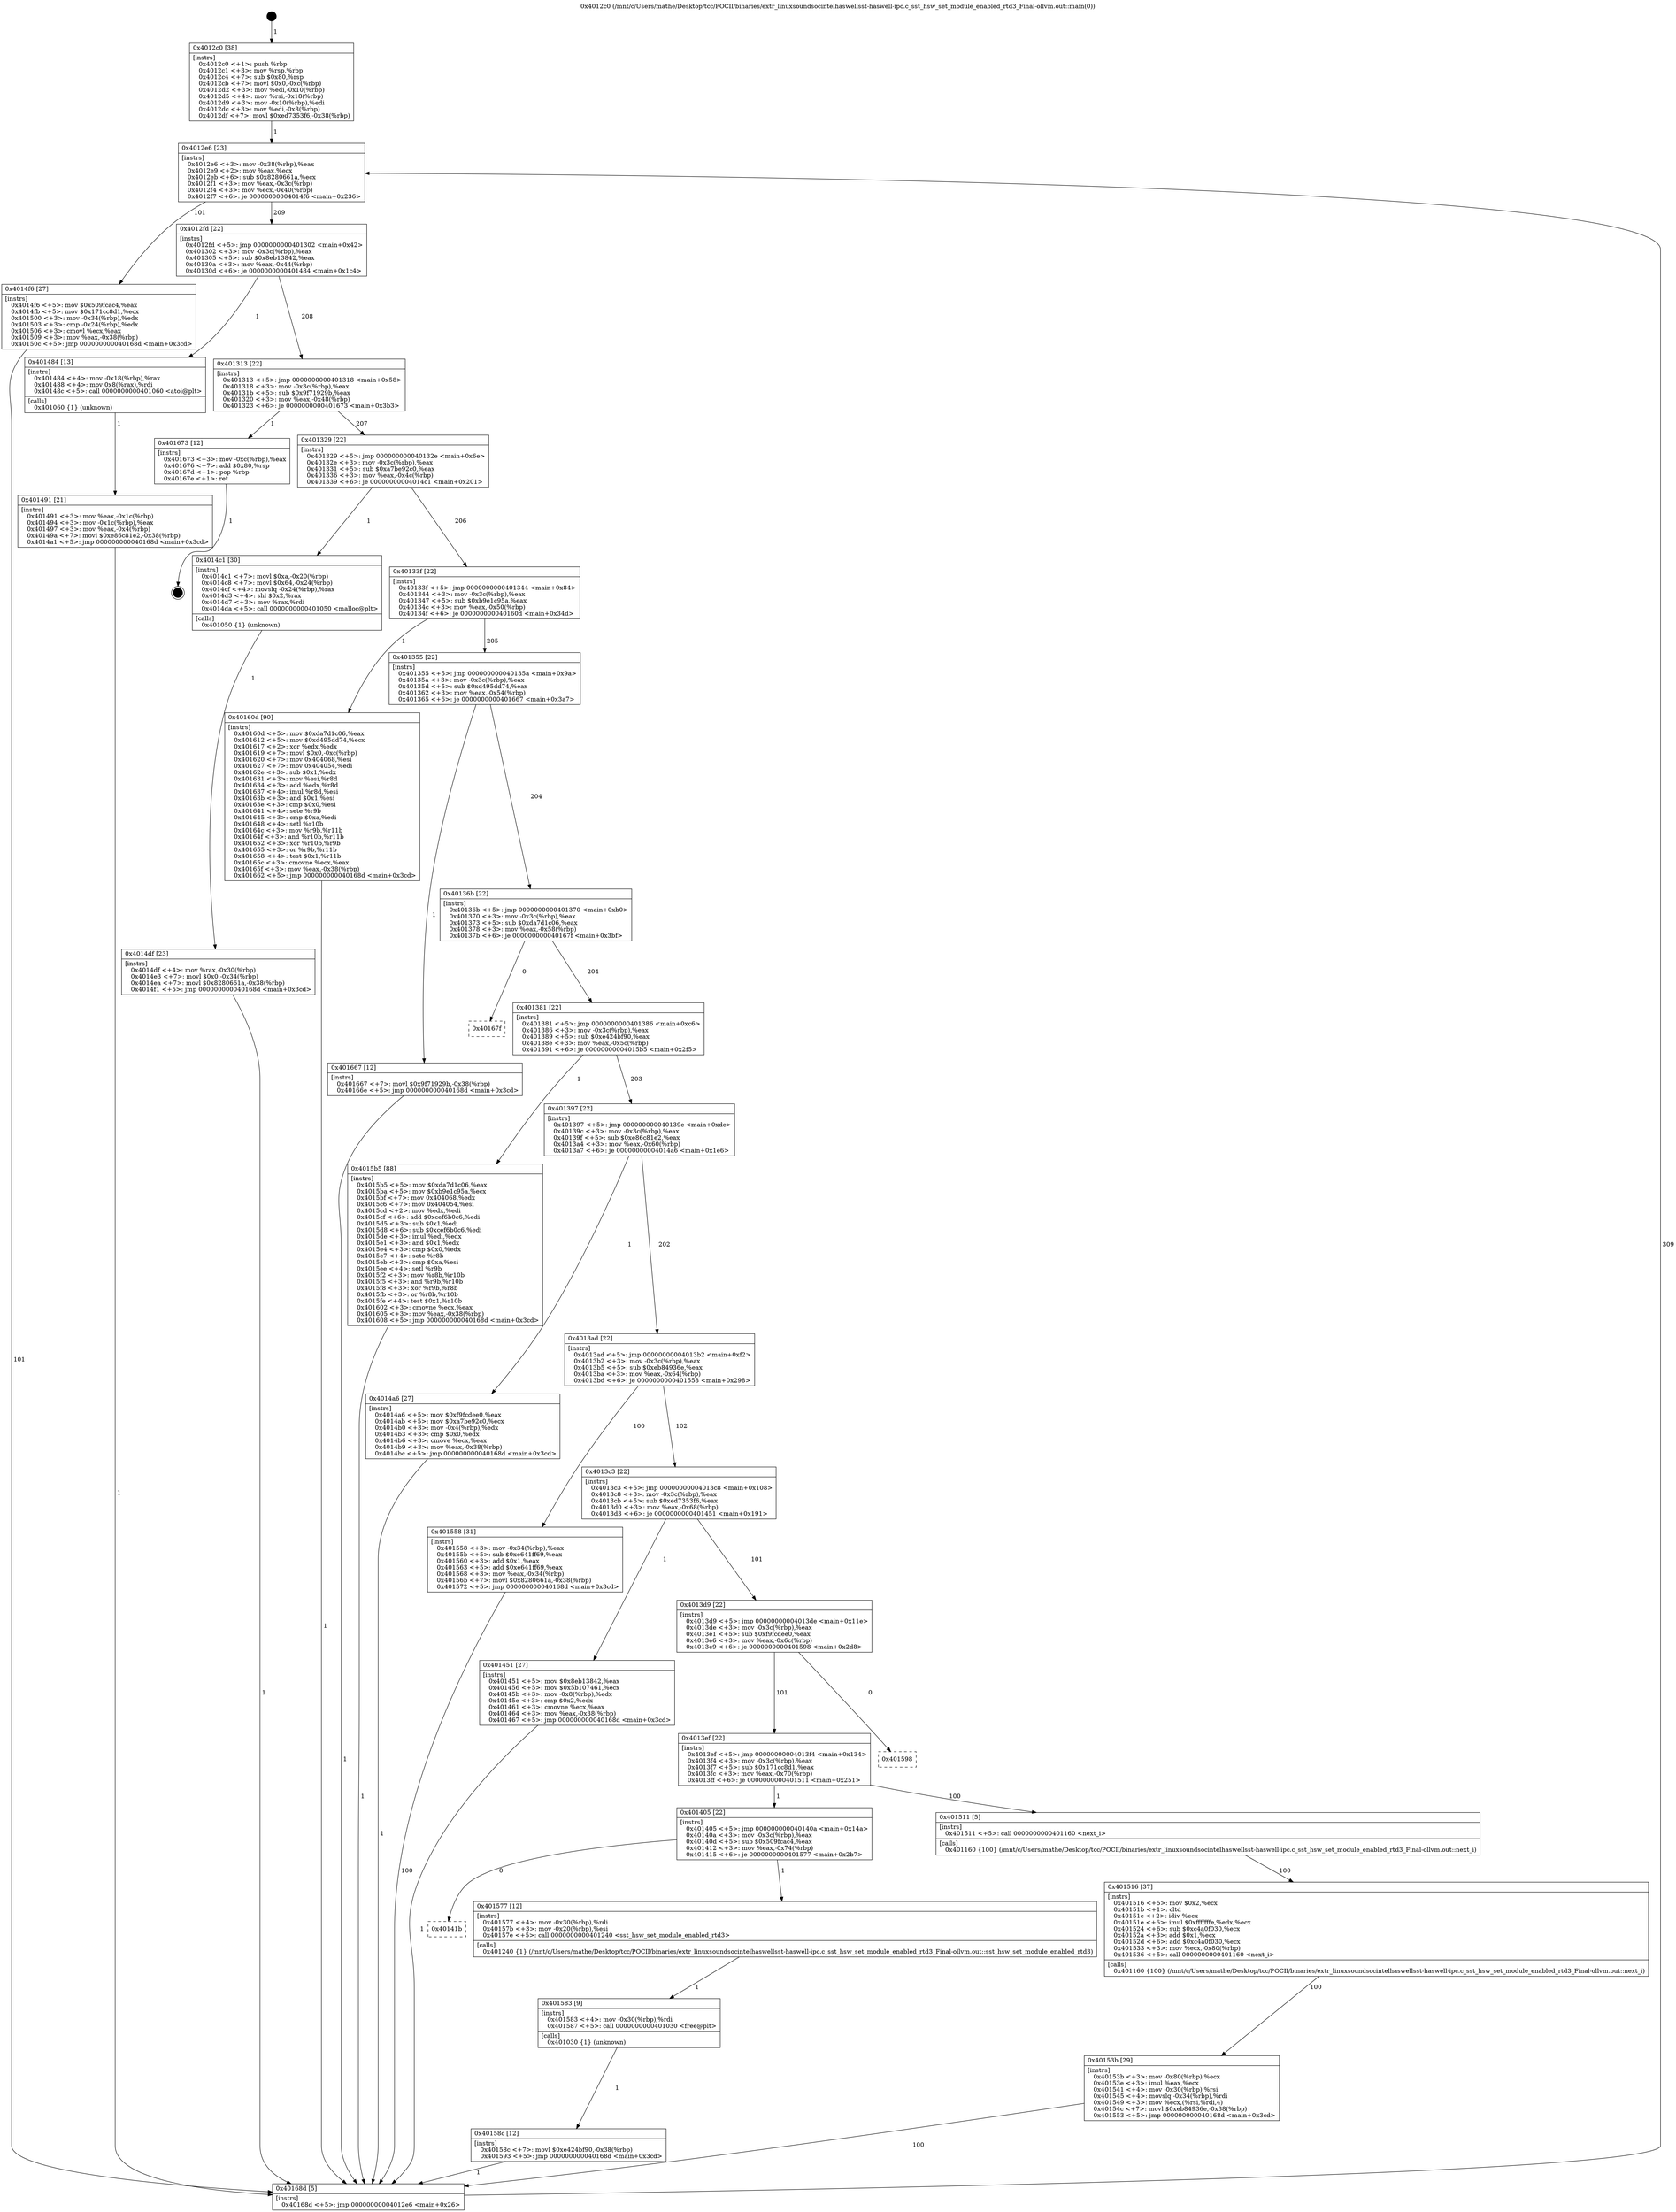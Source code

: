 digraph "0x4012c0" {
  label = "0x4012c0 (/mnt/c/Users/mathe/Desktop/tcc/POCII/binaries/extr_linuxsoundsocintelhaswellsst-haswell-ipc.c_sst_hsw_set_module_enabled_rtd3_Final-ollvm.out::main(0))"
  labelloc = "t"
  node[shape=record]

  Entry [label="",width=0.3,height=0.3,shape=circle,fillcolor=black,style=filled]
  "0x4012e6" [label="{
     0x4012e6 [23]\l
     | [instrs]\l
     &nbsp;&nbsp;0x4012e6 \<+3\>: mov -0x38(%rbp),%eax\l
     &nbsp;&nbsp;0x4012e9 \<+2\>: mov %eax,%ecx\l
     &nbsp;&nbsp;0x4012eb \<+6\>: sub $0x8280661a,%ecx\l
     &nbsp;&nbsp;0x4012f1 \<+3\>: mov %eax,-0x3c(%rbp)\l
     &nbsp;&nbsp;0x4012f4 \<+3\>: mov %ecx,-0x40(%rbp)\l
     &nbsp;&nbsp;0x4012f7 \<+6\>: je 00000000004014f6 \<main+0x236\>\l
  }"]
  "0x4014f6" [label="{
     0x4014f6 [27]\l
     | [instrs]\l
     &nbsp;&nbsp;0x4014f6 \<+5\>: mov $0x509fcac4,%eax\l
     &nbsp;&nbsp;0x4014fb \<+5\>: mov $0x171cc8d1,%ecx\l
     &nbsp;&nbsp;0x401500 \<+3\>: mov -0x34(%rbp),%edx\l
     &nbsp;&nbsp;0x401503 \<+3\>: cmp -0x24(%rbp),%edx\l
     &nbsp;&nbsp;0x401506 \<+3\>: cmovl %ecx,%eax\l
     &nbsp;&nbsp;0x401509 \<+3\>: mov %eax,-0x38(%rbp)\l
     &nbsp;&nbsp;0x40150c \<+5\>: jmp 000000000040168d \<main+0x3cd\>\l
  }"]
  "0x4012fd" [label="{
     0x4012fd [22]\l
     | [instrs]\l
     &nbsp;&nbsp;0x4012fd \<+5\>: jmp 0000000000401302 \<main+0x42\>\l
     &nbsp;&nbsp;0x401302 \<+3\>: mov -0x3c(%rbp),%eax\l
     &nbsp;&nbsp;0x401305 \<+5\>: sub $0x8eb13842,%eax\l
     &nbsp;&nbsp;0x40130a \<+3\>: mov %eax,-0x44(%rbp)\l
     &nbsp;&nbsp;0x40130d \<+6\>: je 0000000000401484 \<main+0x1c4\>\l
  }"]
  Exit [label="",width=0.3,height=0.3,shape=circle,fillcolor=black,style=filled,peripheries=2]
  "0x401484" [label="{
     0x401484 [13]\l
     | [instrs]\l
     &nbsp;&nbsp;0x401484 \<+4\>: mov -0x18(%rbp),%rax\l
     &nbsp;&nbsp;0x401488 \<+4\>: mov 0x8(%rax),%rdi\l
     &nbsp;&nbsp;0x40148c \<+5\>: call 0000000000401060 \<atoi@plt\>\l
     | [calls]\l
     &nbsp;&nbsp;0x401060 \{1\} (unknown)\l
  }"]
  "0x401313" [label="{
     0x401313 [22]\l
     | [instrs]\l
     &nbsp;&nbsp;0x401313 \<+5\>: jmp 0000000000401318 \<main+0x58\>\l
     &nbsp;&nbsp;0x401318 \<+3\>: mov -0x3c(%rbp),%eax\l
     &nbsp;&nbsp;0x40131b \<+5\>: sub $0x9f71929b,%eax\l
     &nbsp;&nbsp;0x401320 \<+3\>: mov %eax,-0x48(%rbp)\l
     &nbsp;&nbsp;0x401323 \<+6\>: je 0000000000401673 \<main+0x3b3\>\l
  }"]
  "0x40158c" [label="{
     0x40158c [12]\l
     | [instrs]\l
     &nbsp;&nbsp;0x40158c \<+7\>: movl $0xe424bf90,-0x38(%rbp)\l
     &nbsp;&nbsp;0x401593 \<+5\>: jmp 000000000040168d \<main+0x3cd\>\l
  }"]
  "0x401673" [label="{
     0x401673 [12]\l
     | [instrs]\l
     &nbsp;&nbsp;0x401673 \<+3\>: mov -0xc(%rbp),%eax\l
     &nbsp;&nbsp;0x401676 \<+7\>: add $0x80,%rsp\l
     &nbsp;&nbsp;0x40167d \<+1\>: pop %rbp\l
     &nbsp;&nbsp;0x40167e \<+1\>: ret\l
  }"]
  "0x401329" [label="{
     0x401329 [22]\l
     | [instrs]\l
     &nbsp;&nbsp;0x401329 \<+5\>: jmp 000000000040132e \<main+0x6e\>\l
     &nbsp;&nbsp;0x40132e \<+3\>: mov -0x3c(%rbp),%eax\l
     &nbsp;&nbsp;0x401331 \<+5\>: sub $0xa7be92c0,%eax\l
     &nbsp;&nbsp;0x401336 \<+3\>: mov %eax,-0x4c(%rbp)\l
     &nbsp;&nbsp;0x401339 \<+6\>: je 00000000004014c1 \<main+0x201\>\l
  }"]
  "0x401583" [label="{
     0x401583 [9]\l
     | [instrs]\l
     &nbsp;&nbsp;0x401583 \<+4\>: mov -0x30(%rbp),%rdi\l
     &nbsp;&nbsp;0x401587 \<+5\>: call 0000000000401030 \<free@plt\>\l
     | [calls]\l
     &nbsp;&nbsp;0x401030 \{1\} (unknown)\l
  }"]
  "0x4014c1" [label="{
     0x4014c1 [30]\l
     | [instrs]\l
     &nbsp;&nbsp;0x4014c1 \<+7\>: movl $0xa,-0x20(%rbp)\l
     &nbsp;&nbsp;0x4014c8 \<+7\>: movl $0x64,-0x24(%rbp)\l
     &nbsp;&nbsp;0x4014cf \<+4\>: movslq -0x24(%rbp),%rax\l
     &nbsp;&nbsp;0x4014d3 \<+4\>: shl $0x2,%rax\l
     &nbsp;&nbsp;0x4014d7 \<+3\>: mov %rax,%rdi\l
     &nbsp;&nbsp;0x4014da \<+5\>: call 0000000000401050 \<malloc@plt\>\l
     | [calls]\l
     &nbsp;&nbsp;0x401050 \{1\} (unknown)\l
  }"]
  "0x40133f" [label="{
     0x40133f [22]\l
     | [instrs]\l
     &nbsp;&nbsp;0x40133f \<+5\>: jmp 0000000000401344 \<main+0x84\>\l
     &nbsp;&nbsp;0x401344 \<+3\>: mov -0x3c(%rbp),%eax\l
     &nbsp;&nbsp;0x401347 \<+5\>: sub $0xb9e1c95a,%eax\l
     &nbsp;&nbsp;0x40134c \<+3\>: mov %eax,-0x50(%rbp)\l
     &nbsp;&nbsp;0x40134f \<+6\>: je 000000000040160d \<main+0x34d\>\l
  }"]
  "0x40141b" [label="{
     0x40141b\l
  }", style=dashed]
  "0x40160d" [label="{
     0x40160d [90]\l
     | [instrs]\l
     &nbsp;&nbsp;0x40160d \<+5\>: mov $0xda7d1c06,%eax\l
     &nbsp;&nbsp;0x401612 \<+5\>: mov $0xd495dd74,%ecx\l
     &nbsp;&nbsp;0x401617 \<+2\>: xor %edx,%edx\l
     &nbsp;&nbsp;0x401619 \<+7\>: movl $0x0,-0xc(%rbp)\l
     &nbsp;&nbsp;0x401620 \<+7\>: mov 0x404068,%esi\l
     &nbsp;&nbsp;0x401627 \<+7\>: mov 0x404054,%edi\l
     &nbsp;&nbsp;0x40162e \<+3\>: sub $0x1,%edx\l
     &nbsp;&nbsp;0x401631 \<+3\>: mov %esi,%r8d\l
     &nbsp;&nbsp;0x401634 \<+3\>: add %edx,%r8d\l
     &nbsp;&nbsp;0x401637 \<+4\>: imul %r8d,%esi\l
     &nbsp;&nbsp;0x40163b \<+3\>: and $0x1,%esi\l
     &nbsp;&nbsp;0x40163e \<+3\>: cmp $0x0,%esi\l
     &nbsp;&nbsp;0x401641 \<+4\>: sete %r9b\l
     &nbsp;&nbsp;0x401645 \<+3\>: cmp $0xa,%edi\l
     &nbsp;&nbsp;0x401648 \<+4\>: setl %r10b\l
     &nbsp;&nbsp;0x40164c \<+3\>: mov %r9b,%r11b\l
     &nbsp;&nbsp;0x40164f \<+3\>: and %r10b,%r11b\l
     &nbsp;&nbsp;0x401652 \<+3\>: xor %r10b,%r9b\l
     &nbsp;&nbsp;0x401655 \<+3\>: or %r9b,%r11b\l
     &nbsp;&nbsp;0x401658 \<+4\>: test $0x1,%r11b\l
     &nbsp;&nbsp;0x40165c \<+3\>: cmovne %ecx,%eax\l
     &nbsp;&nbsp;0x40165f \<+3\>: mov %eax,-0x38(%rbp)\l
     &nbsp;&nbsp;0x401662 \<+5\>: jmp 000000000040168d \<main+0x3cd\>\l
  }"]
  "0x401355" [label="{
     0x401355 [22]\l
     | [instrs]\l
     &nbsp;&nbsp;0x401355 \<+5\>: jmp 000000000040135a \<main+0x9a\>\l
     &nbsp;&nbsp;0x40135a \<+3\>: mov -0x3c(%rbp),%eax\l
     &nbsp;&nbsp;0x40135d \<+5\>: sub $0xd495dd74,%eax\l
     &nbsp;&nbsp;0x401362 \<+3\>: mov %eax,-0x54(%rbp)\l
     &nbsp;&nbsp;0x401365 \<+6\>: je 0000000000401667 \<main+0x3a7\>\l
  }"]
  "0x401577" [label="{
     0x401577 [12]\l
     | [instrs]\l
     &nbsp;&nbsp;0x401577 \<+4\>: mov -0x30(%rbp),%rdi\l
     &nbsp;&nbsp;0x40157b \<+3\>: mov -0x20(%rbp),%esi\l
     &nbsp;&nbsp;0x40157e \<+5\>: call 0000000000401240 \<sst_hsw_set_module_enabled_rtd3\>\l
     | [calls]\l
     &nbsp;&nbsp;0x401240 \{1\} (/mnt/c/Users/mathe/Desktop/tcc/POCII/binaries/extr_linuxsoundsocintelhaswellsst-haswell-ipc.c_sst_hsw_set_module_enabled_rtd3_Final-ollvm.out::sst_hsw_set_module_enabled_rtd3)\l
  }"]
  "0x401667" [label="{
     0x401667 [12]\l
     | [instrs]\l
     &nbsp;&nbsp;0x401667 \<+7\>: movl $0x9f71929b,-0x38(%rbp)\l
     &nbsp;&nbsp;0x40166e \<+5\>: jmp 000000000040168d \<main+0x3cd\>\l
  }"]
  "0x40136b" [label="{
     0x40136b [22]\l
     | [instrs]\l
     &nbsp;&nbsp;0x40136b \<+5\>: jmp 0000000000401370 \<main+0xb0\>\l
     &nbsp;&nbsp;0x401370 \<+3\>: mov -0x3c(%rbp),%eax\l
     &nbsp;&nbsp;0x401373 \<+5\>: sub $0xda7d1c06,%eax\l
     &nbsp;&nbsp;0x401378 \<+3\>: mov %eax,-0x58(%rbp)\l
     &nbsp;&nbsp;0x40137b \<+6\>: je 000000000040167f \<main+0x3bf\>\l
  }"]
  "0x40153b" [label="{
     0x40153b [29]\l
     | [instrs]\l
     &nbsp;&nbsp;0x40153b \<+3\>: mov -0x80(%rbp),%ecx\l
     &nbsp;&nbsp;0x40153e \<+3\>: imul %eax,%ecx\l
     &nbsp;&nbsp;0x401541 \<+4\>: mov -0x30(%rbp),%rsi\l
     &nbsp;&nbsp;0x401545 \<+4\>: movslq -0x34(%rbp),%rdi\l
     &nbsp;&nbsp;0x401549 \<+3\>: mov %ecx,(%rsi,%rdi,4)\l
     &nbsp;&nbsp;0x40154c \<+7\>: movl $0xeb84936e,-0x38(%rbp)\l
     &nbsp;&nbsp;0x401553 \<+5\>: jmp 000000000040168d \<main+0x3cd\>\l
  }"]
  "0x40167f" [label="{
     0x40167f\l
  }", style=dashed]
  "0x401381" [label="{
     0x401381 [22]\l
     | [instrs]\l
     &nbsp;&nbsp;0x401381 \<+5\>: jmp 0000000000401386 \<main+0xc6\>\l
     &nbsp;&nbsp;0x401386 \<+3\>: mov -0x3c(%rbp),%eax\l
     &nbsp;&nbsp;0x401389 \<+5\>: sub $0xe424bf90,%eax\l
     &nbsp;&nbsp;0x40138e \<+3\>: mov %eax,-0x5c(%rbp)\l
     &nbsp;&nbsp;0x401391 \<+6\>: je 00000000004015b5 \<main+0x2f5\>\l
  }"]
  "0x401516" [label="{
     0x401516 [37]\l
     | [instrs]\l
     &nbsp;&nbsp;0x401516 \<+5\>: mov $0x2,%ecx\l
     &nbsp;&nbsp;0x40151b \<+1\>: cltd\l
     &nbsp;&nbsp;0x40151c \<+2\>: idiv %ecx\l
     &nbsp;&nbsp;0x40151e \<+6\>: imul $0xfffffffe,%edx,%ecx\l
     &nbsp;&nbsp;0x401524 \<+6\>: sub $0xc4a0f030,%ecx\l
     &nbsp;&nbsp;0x40152a \<+3\>: add $0x1,%ecx\l
     &nbsp;&nbsp;0x40152d \<+6\>: add $0xc4a0f030,%ecx\l
     &nbsp;&nbsp;0x401533 \<+3\>: mov %ecx,-0x80(%rbp)\l
     &nbsp;&nbsp;0x401536 \<+5\>: call 0000000000401160 \<next_i\>\l
     | [calls]\l
     &nbsp;&nbsp;0x401160 \{100\} (/mnt/c/Users/mathe/Desktop/tcc/POCII/binaries/extr_linuxsoundsocintelhaswellsst-haswell-ipc.c_sst_hsw_set_module_enabled_rtd3_Final-ollvm.out::next_i)\l
  }"]
  "0x4015b5" [label="{
     0x4015b5 [88]\l
     | [instrs]\l
     &nbsp;&nbsp;0x4015b5 \<+5\>: mov $0xda7d1c06,%eax\l
     &nbsp;&nbsp;0x4015ba \<+5\>: mov $0xb9e1c95a,%ecx\l
     &nbsp;&nbsp;0x4015bf \<+7\>: mov 0x404068,%edx\l
     &nbsp;&nbsp;0x4015c6 \<+7\>: mov 0x404054,%esi\l
     &nbsp;&nbsp;0x4015cd \<+2\>: mov %edx,%edi\l
     &nbsp;&nbsp;0x4015cf \<+6\>: add $0xcef6b0c6,%edi\l
     &nbsp;&nbsp;0x4015d5 \<+3\>: sub $0x1,%edi\l
     &nbsp;&nbsp;0x4015d8 \<+6\>: sub $0xcef6b0c6,%edi\l
     &nbsp;&nbsp;0x4015de \<+3\>: imul %edi,%edx\l
     &nbsp;&nbsp;0x4015e1 \<+3\>: and $0x1,%edx\l
     &nbsp;&nbsp;0x4015e4 \<+3\>: cmp $0x0,%edx\l
     &nbsp;&nbsp;0x4015e7 \<+4\>: sete %r8b\l
     &nbsp;&nbsp;0x4015eb \<+3\>: cmp $0xa,%esi\l
     &nbsp;&nbsp;0x4015ee \<+4\>: setl %r9b\l
     &nbsp;&nbsp;0x4015f2 \<+3\>: mov %r8b,%r10b\l
     &nbsp;&nbsp;0x4015f5 \<+3\>: and %r9b,%r10b\l
     &nbsp;&nbsp;0x4015f8 \<+3\>: xor %r9b,%r8b\l
     &nbsp;&nbsp;0x4015fb \<+3\>: or %r8b,%r10b\l
     &nbsp;&nbsp;0x4015fe \<+4\>: test $0x1,%r10b\l
     &nbsp;&nbsp;0x401602 \<+3\>: cmovne %ecx,%eax\l
     &nbsp;&nbsp;0x401605 \<+3\>: mov %eax,-0x38(%rbp)\l
     &nbsp;&nbsp;0x401608 \<+5\>: jmp 000000000040168d \<main+0x3cd\>\l
  }"]
  "0x401397" [label="{
     0x401397 [22]\l
     | [instrs]\l
     &nbsp;&nbsp;0x401397 \<+5\>: jmp 000000000040139c \<main+0xdc\>\l
     &nbsp;&nbsp;0x40139c \<+3\>: mov -0x3c(%rbp),%eax\l
     &nbsp;&nbsp;0x40139f \<+5\>: sub $0xe86c81e2,%eax\l
     &nbsp;&nbsp;0x4013a4 \<+3\>: mov %eax,-0x60(%rbp)\l
     &nbsp;&nbsp;0x4013a7 \<+6\>: je 00000000004014a6 \<main+0x1e6\>\l
  }"]
  "0x401405" [label="{
     0x401405 [22]\l
     | [instrs]\l
     &nbsp;&nbsp;0x401405 \<+5\>: jmp 000000000040140a \<main+0x14a\>\l
     &nbsp;&nbsp;0x40140a \<+3\>: mov -0x3c(%rbp),%eax\l
     &nbsp;&nbsp;0x40140d \<+5\>: sub $0x509fcac4,%eax\l
     &nbsp;&nbsp;0x401412 \<+3\>: mov %eax,-0x74(%rbp)\l
     &nbsp;&nbsp;0x401415 \<+6\>: je 0000000000401577 \<main+0x2b7\>\l
  }"]
  "0x4014a6" [label="{
     0x4014a6 [27]\l
     | [instrs]\l
     &nbsp;&nbsp;0x4014a6 \<+5\>: mov $0xf9fcdee0,%eax\l
     &nbsp;&nbsp;0x4014ab \<+5\>: mov $0xa7be92c0,%ecx\l
     &nbsp;&nbsp;0x4014b0 \<+3\>: mov -0x4(%rbp),%edx\l
     &nbsp;&nbsp;0x4014b3 \<+3\>: cmp $0x0,%edx\l
     &nbsp;&nbsp;0x4014b6 \<+3\>: cmove %ecx,%eax\l
     &nbsp;&nbsp;0x4014b9 \<+3\>: mov %eax,-0x38(%rbp)\l
     &nbsp;&nbsp;0x4014bc \<+5\>: jmp 000000000040168d \<main+0x3cd\>\l
  }"]
  "0x4013ad" [label="{
     0x4013ad [22]\l
     | [instrs]\l
     &nbsp;&nbsp;0x4013ad \<+5\>: jmp 00000000004013b2 \<main+0xf2\>\l
     &nbsp;&nbsp;0x4013b2 \<+3\>: mov -0x3c(%rbp),%eax\l
     &nbsp;&nbsp;0x4013b5 \<+5\>: sub $0xeb84936e,%eax\l
     &nbsp;&nbsp;0x4013ba \<+3\>: mov %eax,-0x64(%rbp)\l
     &nbsp;&nbsp;0x4013bd \<+6\>: je 0000000000401558 \<main+0x298\>\l
  }"]
  "0x401511" [label="{
     0x401511 [5]\l
     | [instrs]\l
     &nbsp;&nbsp;0x401511 \<+5\>: call 0000000000401160 \<next_i\>\l
     | [calls]\l
     &nbsp;&nbsp;0x401160 \{100\} (/mnt/c/Users/mathe/Desktop/tcc/POCII/binaries/extr_linuxsoundsocintelhaswellsst-haswell-ipc.c_sst_hsw_set_module_enabled_rtd3_Final-ollvm.out::next_i)\l
  }"]
  "0x401558" [label="{
     0x401558 [31]\l
     | [instrs]\l
     &nbsp;&nbsp;0x401558 \<+3\>: mov -0x34(%rbp),%eax\l
     &nbsp;&nbsp;0x40155b \<+5\>: sub $0xe641ff69,%eax\l
     &nbsp;&nbsp;0x401560 \<+3\>: add $0x1,%eax\l
     &nbsp;&nbsp;0x401563 \<+5\>: add $0xe641ff69,%eax\l
     &nbsp;&nbsp;0x401568 \<+3\>: mov %eax,-0x34(%rbp)\l
     &nbsp;&nbsp;0x40156b \<+7\>: movl $0x8280661a,-0x38(%rbp)\l
     &nbsp;&nbsp;0x401572 \<+5\>: jmp 000000000040168d \<main+0x3cd\>\l
  }"]
  "0x4013c3" [label="{
     0x4013c3 [22]\l
     | [instrs]\l
     &nbsp;&nbsp;0x4013c3 \<+5\>: jmp 00000000004013c8 \<main+0x108\>\l
     &nbsp;&nbsp;0x4013c8 \<+3\>: mov -0x3c(%rbp),%eax\l
     &nbsp;&nbsp;0x4013cb \<+5\>: sub $0xed7353f6,%eax\l
     &nbsp;&nbsp;0x4013d0 \<+3\>: mov %eax,-0x68(%rbp)\l
     &nbsp;&nbsp;0x4013d3 \<+6\>: je 0000000000401451 \<main+0x191\>\l
  }"]
  "0x4013ef" [label="{
     0x4013ef [22]\l
     | [instrs]\l
     &nbsp;&nbsp;0x4013ef \<+5\>: jmp 00000000004013f4 \<main+0x134\>\l
     &nbsp;&nbsp;0x4013f4 \<+3\>: mov -0x3c(%rbp),%eax\l
     &nbsp;&nbsp;0x4013f7 \<+5\>: sub $0x171cc8d1,%eax\l
     &nbsp;&nbsp;0x4013fc \<+3\>: mov %eax,-0x70(%rbp)\l
     &nbsp;&nbsp;0x4013ff \<+6\>: je 0000000000401511 \<main+0x251\>\l
  }"]
  "0x401451" [label="{
     0x401451 [27]\l
     | [instrs]\l
     &nbsp;&nbsp;0x401451 \<+5\>: mov $0x8eb13842,%eax\l
     &nbsp;&nbsp;0x401456 \<+5\>: mov $0x5b107461,%ecx\l
     &nbsp;&nbsp;0x40145b \<+3\>: mov -0x8(%rbp),%edx\l
     &nbsp;&nbsp;0x40145e \<+3\>: cmp $0x2,%edx\l
     &nbsp;&nbsp;0x401461 \<+3\>: cmovne %ecx,%eax\l
     &nbsp;&nbsp;0x401464 \<+3\>: mov %eax,-0x38(%rbp)\l
     &nbsp;&nbsp;0x401467 \<+5\>: jmp 000000000040168d \<main+0x3cd\>\l
  }"]
  "0x4013d9" [label="{
     0x4013d9 [22]\l
     | [instrs]\l
     &nbsp;&nbsp;0x4013d9 \<+5\>: jmp 00000000004013de \<main+0x11e\>\l
     &nbsp;&nbsp;0x4013de \<+3\>: mov -0x3c(%rbp),%eax\l
     &nbsp;&nbsp;0x4013e1 \<+5\>: sub $0xf9fcdee0,%eax\l
     &nbsp;&nbsp;0x4013e6 \<+3\>: mov %eax,-0x6c(%rbp)\l
     &nbsp;&nbsp;0x4013e9 \<+6\>: je 0000000000401598 \<main+0x2d8\>\l
  }"]
  "0x40168d" [label="{
     0x40168d [5]\l
     | [instrs]\l
     &nbsp;&nbsp;0x40168d \<+5\>: jmp 00000000004012e6 \<main+0x26\>\l
  }"]
  "0x4012c0" [label="{
     0x4012c0 [38]\l
     | [instrs]\l
     &nbsp;&nbsp;0x4012c0 \<+1\>: push %rbp\l
     &nbsp;&nbsp;0x4012c1 \<+3\>: mov %rsp,%rbp\l
     &nbsp;&nbsp;0x4012c4 \<+7\>: sub $0x80,%rsp\l
     &nbsp;&nbsp;0x4012cb \<+7\>: movl $0x0,-0xc(%rbp)\l
     &nbsp;&nbsp;0x4012d2 \<+3\>: mov %edi,-0x10(%rbp)\l
     &nbsp;&nbsp;0x4012d5 \<+4\>: mov %rsi,-0x18(%rbp)\l
     &nbsp;&nbsp;0x4012d9 \<+3\>: mov -0x10(%rbp),%edi\l
     &nbsp;&nbsp;0x4012dc \<+3\>: mov %edi,-0x8(%rbp)\l
     &nbsp;&nbsp;0x4012df \<+7\>: movl $0xed7353f6,-0x38(%rbp)\l
  }"]
  "0x401491" [label="{
     0x401491 [21]\l
     | [instrs]\l
     &nbsp;&nbsp;0x401491 \<+3\>: mov %eax,-0x1c(%rbp)\l
     &nbsp;&nbsp;0x401494 \<+3\>: mov -0x1c(%rbp),%eax\l
     &nbsp;&nbsp;0x401497 \<+3\>: mov %eax,-0x4(%rbp)\l
     &nbsp;&nbsp;0x40149a \<+7\>: movl $0xe86c81e2,-0x38(%rbp)\l
     &nbsp;&nbsp;0x4014a1 \<+5\>: jmp 000000000040168d \<main+0x3cd\>\l
  }"]
  "0x4014df" [label="{
     0x4014df [23]\l
     | [instrs]\l
     &nbsp;&nbsp;0x4014df \<+4\>: mov %rax,-0x30(%rbp)\l
     &nbsp;&nbsp;0x4014e3 \<+7\>: movl $0x0,-0x34(%rbp)\l
     &nbsp;&nbsp;0x4014ea \<+7\>: movl $0x8280661a,-0x38(%rbp)\l
     &nbsp;&nbsp;0x4014f1 \<+5\>: jmp 000000000040168d \<main+0x3cd\>\l
  }"]
  "0x401598" [label="{
     0x401598\l
  }", style=dashed]
  Entry -> "0x4012c0" [label=" 1"]
  "0x4012e6" -> "0x4014f6" [label=" 101"]
  "0x4012e6" -> "0x4012fd" [label=" 209"]
  "0x401673" -> Exit [label=" 1"]
  "0x4012fd" -> "0x401484" [label=" 1"]
  "0x4012fd" -> "0x401313" [label=" 208"]
  "0x401667" -> "0x40168d" [label=" 1"]
  "0x401313" -> "0x401673" [label=" 1"]
  "0x401313" -> "0x401329" [label=" 207"]
  "0x40160d" -> "0x40168d" [label=" 1"]
  "0x401329" -> "0x4014c1" [label=" 1"]
  "0x401329" -> "0x40133f" [label=" 206"]
  "0x4015b5" -> "0x40168d" [label=" 1"]
  "0x40133f" -> "0x40160d" [label=" 1"]
  "0x40133f" -> "0x401355" [label=" 205"]
  "0x40158c" -> "0x40168d" [label=" 1"]
  "0x401355" -> "0x401667" [label=" 1"]
  "0x401355" -> "0x40136b" [label=" 204"]
  "0x401583" -> "0x40158c" [label=" 1"]
  "0x40136b" -> "0x40167f" [label=" 0"]
  "0x40136b" -> "0x401381" [label=" 204"]
  "0x401405" -> "0x40141b" [label=" 0"]
  "0x401381" -> "0x4015b5" [label=" 1"]
  "0x401381" -> "0x401397" [label=" 203"]
  "0x401405" -> "0x401577" [label=" 1"]
  "0x401397" -> "0x4014a6" [label=" 1"]
  "0x401397" -> "0x4013ad" [label=" 202"]
  "0x401577" -> "0x401583" [label=" 1"]
  "0x4013ad" -> "0x401558" [label=" 100"]
  "0x4013ad" -> "0x4013c3" [label=" 102"]
  "0x401558" -> "0x40168d" [label=" 100"]
  "0x4013c3" -> "0x401451" [label=" 1"]
  "0x4013c3" -> "0x4013d9" [label=" 101"]
  "0x401451" -> "0x40168d" [label=" 1"]
  "0x4012c0" -> "0x4012e6" [label=" 1"]
  "0x40168d" -> "0x4012e6" [label=" 309"]
  "0x401484" -> "0x401491" [label=" 1"]
  "0x401491" -> "0x40168d" [label=" 1"]
  "0x4014a6" -> "0x40168d" [label=" 1"]
  "0x4014c1" -> "0x4014df" [label=" 1"]
  "0x4014df" -> "0x40168d" [label=" 1"]
  "0x4014f6" -> "0x40168d" [label=" 101"]
  "0x401516" -> "0x40153b" [label=" 100"]
  "0x4013d9" -> "0x401598" [label=" 0"]
  "0x4013d9" -> "0x4013ef" [label=" 101"]
  "0x40153b" -> "0x40168d" [label=" 100"]
  "0x4013ef" -> "0x401511" [label=" 100"]
  "0x4013ef" -> "0x401405" [label=" 1"]
  "0x401511" -> "0x401516" [label=" 100"]
}
